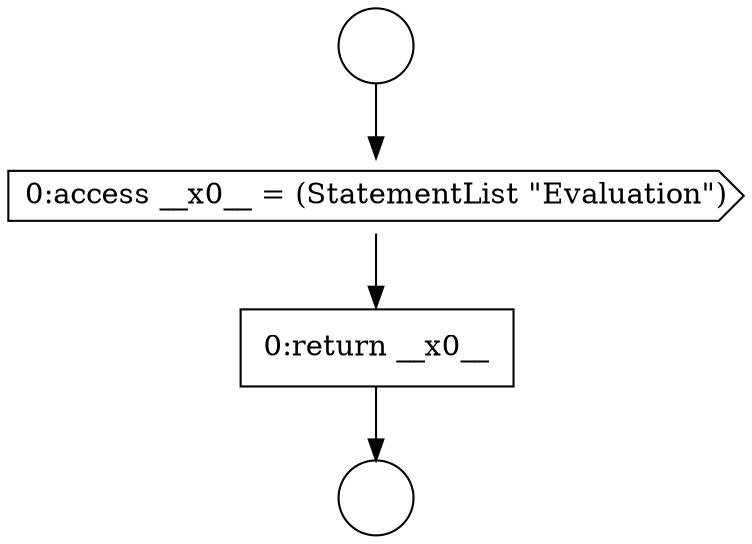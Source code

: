 digraph {
  node7204 [shape=circle label=" " color="black" fillcolor="white" style=filled]
  node7206 [shape=cds, label=<<font color="black">0:access __x0__ = (StatementList &quot;Evaluation&quot;)</font>> color="black" fillcolor="white" style=filled]
  node7207 [shape=none, margin=0, label=<<font color="black">
    <table border="0" cellborder="1" cellspacing="0" cellpadding="10">
      <tr><td align="left">0:return __x0__</td></tr>
    </table>
  </font>> color="black" fillcolor="white" style=filled]
  node7205 [shape=circle label=" " color="black" fillcolor="white" style=filled]
  node7204 -> node7206 [ color="black"]
  node7206 -> node7207 [ color="black"]
  node7207 -> node7205 [ color="black"]
}
